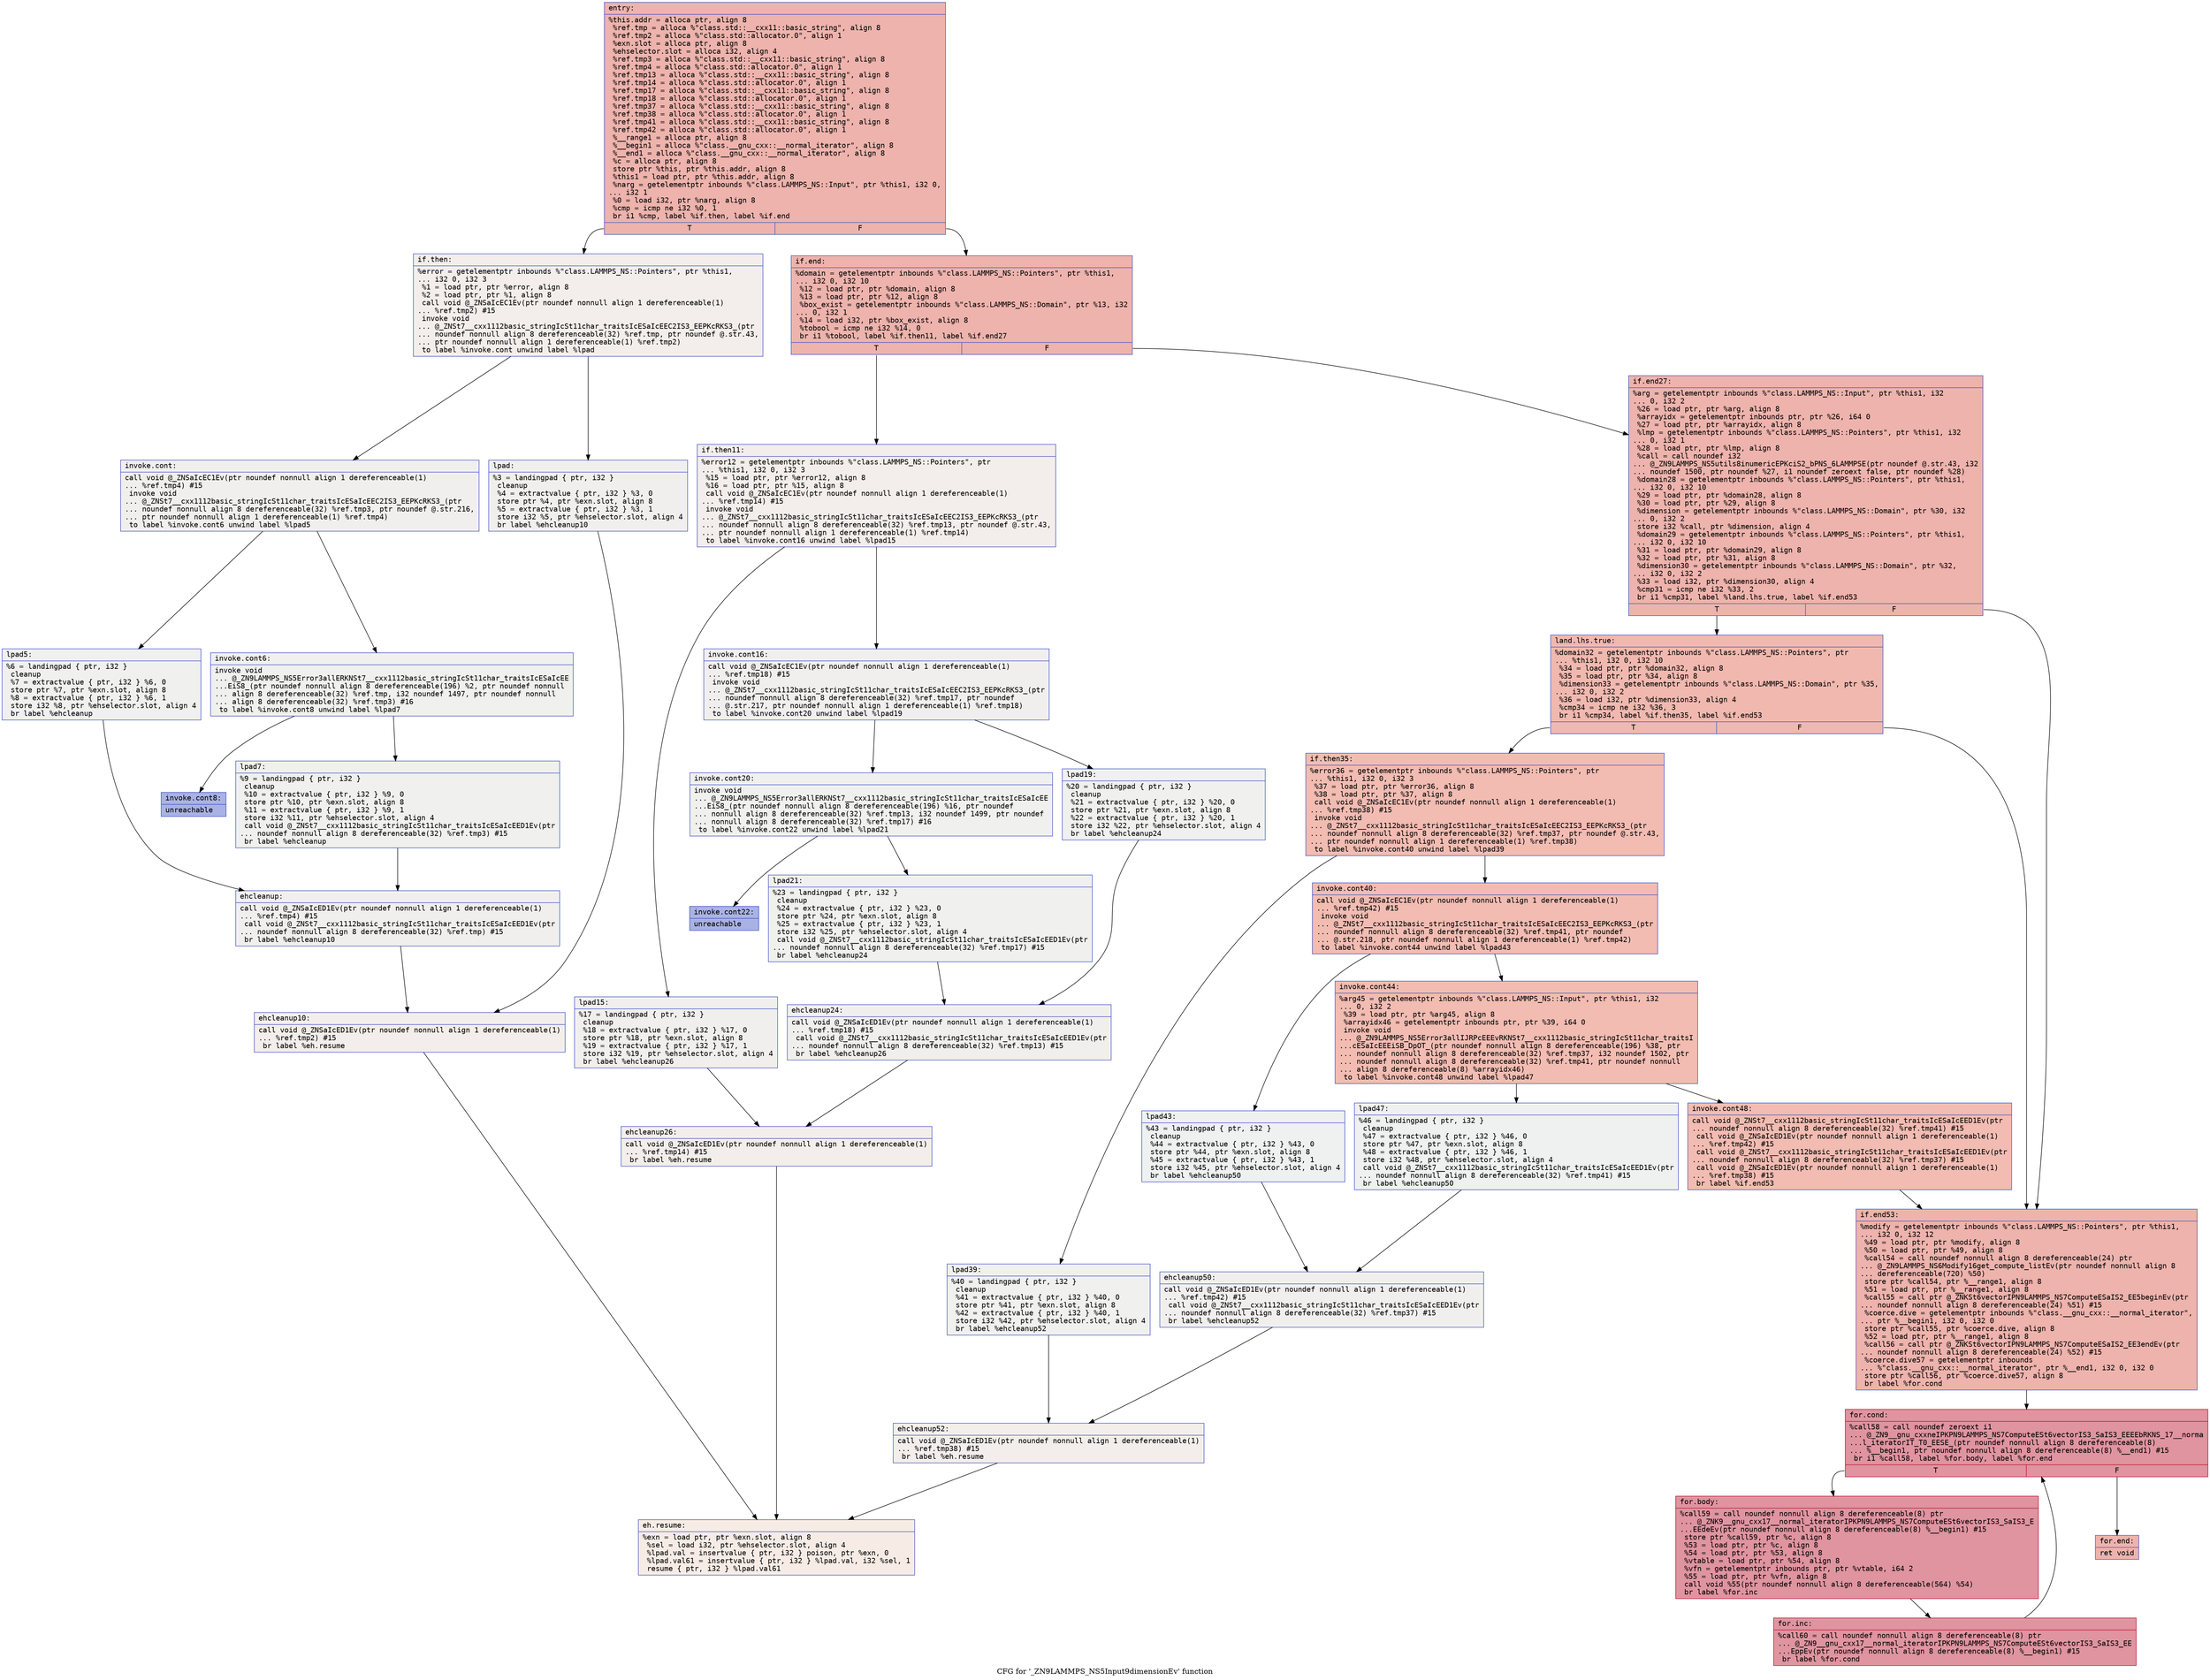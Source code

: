 digraph "CFG for '_ZN9LAMMPS_NS5Input9dimensionEv' function" {
	label="CFG for '_ZN9LAMMPS_NS5Input9dimensionEv' function";

	Node0x5628736d8660 [shape=record,color="#3d50c3ff", style=filled, fillcolor="#d6524470" fontname="Courier",label="{entry:\l|  %this.addr = alloca ptr, align 8\l  %ref.tmp = alloca %\"class.std::__cxx11::basic_string\", align 8\l  %ref.tmp2 = alloca %\"class.std::allocator.0\", align 1\l  %exn.slot = alloca ptr, align 8\l  %ehselector.slot = alloca i32, align 4\l  %ref.tmp3 = alloca %\"class.std::__cxx11::basic_string\", align 8\l  %ref.tmp4 = alloca %\"class.std::allocator.0\", align 1\l  %ref.tmp13 = alloca %\"class.std::__cxx11::basic_string\", align 8\l  %ref.tmp14 = alloca %\"class.std::allocator.0\", align 1\l  %ref.tmp17 = alloca %\"class.std::__cxx11::basic_string\", align 8\l  %ref.tmp18 = alloca %\"class.std::allocator.0\", align 1\l  %ref.tmp37 = alloca %\"class.std::__cxx11::basic_string\", align 8\l  %ref.tmp38 = alloca %\"class.std::allocator.0\", align 1\l  %ref.tmp41 = alloca %\"class.std::__cxx11::basic_string\", align 8\l  %ref.tmp42 = alloca %\"class.std::allocator.0\", align 1\l  %__range1 = alloca ptr, align 8\l  %__begin1 = alloca %\"class.__gnu_cxx::__normal_iterator\", align 8\l  %__end1 = alloca %\"class.__gnu_cxx::__normal_iterator\", align 8\l  %c = alloca ptr, align 8\l  store ptr %this, ptr %this.addr, align 8\l  %this1 = load ptr, ptr %this.addr, align 8\l  %narg = getelementptr inbounds %\"class.LAMMPS_NS::Input\", ptr %this1, i32 0,\l... i32 1\l  %0 = load i32, ptr %narg, align 8\l  %cmp = icmp ne i32 %0, 1\l  br i1 %cmp, label %if.then, label %if.end\l|{<s0>T|<s1>F}}"];
	Node0x5628736d8660:s0 -> Node0x5628736d9780[tooltip="entry -> if.then\nProbability 0.00%" ];
	Node0x5628736d8660:s1 -> Node0x5628736d8d30[tooltip="entry -> if.end\nProbability 100.00%" ];
	Node0x5628736d9780 [shape=record,color="#3d50c3ff", style=filled, fillcolor="#e5d8d170" fontname="Courier",label="{if.then:\l|  %error = getelementptr inbounds %\"class.LAMMPS_NS::Pointers\", ptr %this1,\l... i32 0, i32 3\l  %1 = load ptr, ptr %error, align 8\l  %2 = load ptr, ptr %1, align 8\l  call void @_ZNSaIcEC1Ev(ptr noundef nonnull align 1 dereferenceable(1)\l... %ref.tmp2) #15\l  invoke void\l... @_ZNSt7__cxx1112basic_stringIcSt11char_traitsIcESaIcEEC2IS3_EEPKcRKS3_(ptr\l... noundef nonnull align 8 dereferenceable(32) %ref.tmp, ptr noundef @.str.43,\l... ptr noundef nonnull align 1 dereferenceable(1) %ref.tmp2)\l          to label %invoke.cont unwind label %lpad\l}"];
	Node0x5628736d9780 -> Node0x5628736d9e10[tooltip="if.then -> invoke.cont\nProbability 50.00%" ];
	Node0x5628736d9780 -> Node0x5628736d9e90[tooltip="if.then -> lpad\nProbability 50.00%" ];
	Node0x5628736d9e10 [shape=record,color="#3d50c3ff", style=filled, fillcolor="#e0dbd870" fontname="Courier",label="{invoke.cont:\l|  call void @_ZNSaIcEC1Ev(ptr noundef nonnull align 1 dereferenceable(1)\l... %ref.tmp4) #15\l  invoke void\l... @_ZNSt7__cxx1112basic_stringIcSt11char_traitsIcESaIcEEC2IS3_EEPKcRKS3_(ptr\l... noundef nonnull align 8 dereferenceable(32) %ref.tmp3, ptr noundef @.str.216,\l... ptr noundef nonnull align 1 dereferenceable(1) %ref.tmp4)\l          to label %invoke.cont6 unwind label %lpad5\l}"];
	Node0x5628736d9e10 -> Node0x5628736da190[tooltip="invoke.cont -> invoke.cont6\nProbability 50.00%" ];
	Node0x5628736d9e10 -> Node0x5628736da1e0[tooltip="invoke.cont -> lpad5\nProbability 50.00%" ];
	Node0x5628736da190 [shape=record,color="#3d50c3ff", style=filled, fillcolor="#dedcdb70" fontname="Courier",label="{invoke.cont6:\l|  invoke void\l... @_ZN9LAMMPS_NS5Error3allERKNSt7__cxx1112basic_stringIcSt11char_traitsIcESaIcEE\l...EiS8_(ptr noundef nonnull align 8 dereferenceable(196) %2, ptr noundef nonnull\l... align 8 dereferenceable(32) %ref.tmp, i32 noundef 1497, ptr noundef nonnull\l... align 8 dereferenceable(32) %ref.tmp3) #16\l          to label %invoke.cont8 unwind label %lpad7\l}"];
	Node0x5628736da190 -> Node0x5628736da140[tooltip="invoke.cont6 -> invoke.cont8\nProbability 0.00%" ];
	Node0x5628736da190 -> Node0x5628736da4a0[tooltip="invoke.cont6 -> lpad7\nProbability 100.00%" ];
	Node0x5628736da140 [shape=record,color="#3d50c3ff", style=filled, fillcolor="#3d50c370" fontname="Courier",label="{invoke.cont8:\l|  unreachable\l}"];
	Node0x5628736d9e90 [shape=record,color="#3d50c3ff", style=filled, fillcolor="#e0dbd870" fontname="Courier",label="{lpad:\l|  %3 = landingpad \{ ptr, i32 \}\l          cleanup\l  %4 = extractvalue \{ ptr, i32 \} %3, 0\l  store ptr %4, ptr %exn.slot, align 8\l  %5 = extractvalue \{ ptr, i32 \} %3, 1\l  store i32 %5, ptr %ehselector.slot, align 4\l  br label %ehcleanup10\l}"];
	Node0x5628736d9e90 -> Node0x5628736daa60[tooltip="lpad -> ehcleanup10\nProbability 100.00%" ];
	Node0x5628736da1e0 [shape=record,color="#3d50c3ff", style=filled, fillcolor="#dedcdb70" fontname="Courier",label="{lpad5:\l|  %6 = landingpad \{ ptr, i32 \}\l          cleanup\l  %7 = extractvalue \{ ptr, i32 \} %6, 0\l  store ptr %7, ptr %exn.slot, align 8\l  %8 = extractvalue \{ ptr, i32 \} %6, 1\l  store i32 %8, ptr %ehselector.slot, align 4\l  br label %ehcleanup\l}"];
	Node0x5628736da1e0 -> Node0x5628736dadb0[tooltip="lpad5 -> ehcleanup\nProbability 100.00%" ];
	Node0x5628736da4a0 [shape=record,color="#3d50c3ff", style=filled, fillcolor="#dedcdb70" fontname="Courier",label="{lpad7:\l|  %9 = landingpad \{ ptr, i32 \}\l          cleanup\l  %10 = extractvalue \{ ptr, i32 \} %9, 0\l  store ptr %10, ptr %exn.slot, align 8\l  %11 = extractvalue \{ ptr, i32 \} %9, 1\l  store i32 %11, ptr %ehselector.slot, align 4\l  call void @_ZNSt7__cxx1112basic_stringIcSt11char_traitsIcESaIcEED1Ev(ptr\l... noundef nonnull align 8 dereferenceable(32) %ref.tmp3) #15\l  br label %ehcleanup\l}"];
	Node0x5628736da4a0 -> Node0x5628736dadb0[tooltip="lpad7 -> ehcleanup\nProbability 100.00%" ];
	Node0x5628736dadb0 [shape=record,color="#3d50c3ff", style=filled, fillcolor="#e0dbd870" fontname="Courier",label="{ehcleanup:\l|  call void @_ZNSaIcED1Ev(ptr noundef nonnull align 1 dereferenceable(1)\l... %ref.tmp4) #15\l  call void @_ZNSt7__cxx1112basic_stringIcSt11char_traitsIcESaIcEED1Ev(ptr\l... noundef nonnull align 8 dereferenceable(32) %ref.tmp) #15\l  br label %ehcleanup10\l}"];
	Node0x5628736dadb0 -> Node0x5628736daa60[tooltip="ehcleanup -> ehcleanup10\nProbability 100.00%" ];
	Node0x5628736daa60 [shape=record,color="#3d50c3ff", style=filled, fillcolor="#e5d8d170" fontname="Courier",label="{ehcleanup10:\l|  call void @_ZNSaIcED1Ev(ptr noundef nonnull align 1 dereferenceable(1)\l... %ref.tmp2) #15\l  br label %eh.resume\l}"];
	Node0x5628736daa60 -> Node0x5628736db660[tooltip="ehcleanup10 -> eh.resume\nProbability 100.00%" ];
	Node0x5628736d8d30 [shape=record,color="#3d50c3ff", style=filled, fillcolor="#d6524470" fontname="Courier",label="{if.end:\l|  %domain = getelementptr inbounds %\"class.LAMMPS_NS::Pointers\", ptr %this1,\l... i32 0, i32 10\l  %12 = load ptr, ptr %domain, align 8\l  %13 = load ptr, ptr %12, align 8\l  %box_exist = getelementptr inbounds %\"class.LAMMPS_NS::Domain\", ptr %13, i32\l... 0, i32 1\l  %14 = load i32, ptr %box_exist, align 8\l  %tobool = icmp ne i32 %14, 0\l  br i1 %tobool, label %if.then11, label %if.end27\l|{<s0>T|<s1>F}}"];
	Node0x5628736d8d30:s0 -> Node0x5628736dbb00[tooltip="if.end -> if.then11\nProbability 0.00%" ];
	Node0x5628736d8d30:s1 -> Node0x5628736dbb80[tooltip="if.end -> if.end27\nProbability 100.00%" ];
	Node0x5628736dbb00 [shape=record,color="#3d50c3ff", style=filled, fillcolor="#e5d8d170" fontname="Courier",label="{if.then11:\l|  %error12 = getelementptr inbounds %\"class.LAMMPS_NS::Pointers\", ptr\l... %this1, i32 0, i32 3\l  %15 = load ptr, ptr %error12, align 8\l  %16 = load ptr, ptr %15, align 8\l  call void @_ZNSaIcEC1Ev(ptr noundef nonnull align 1 dereferenceable(1)\l... %ref.tmp14) #15\l  invoke void\l... @_ZNSt7__cxx1112basic_stringIcSt11char_traitsIcESaIcEEC2IS3_EEPKcRKS3_(ptr\l... noundef nonnull align 8 dereferenceable(32) %ref.tmp13, ptr noundef @.str.43,\l... ptr noundef nonnull align 1 dereferenceable(1) %ref.tmp14)\l          to label %invoke.cont16 unwind label %lpad15\l}"];
	Node0x5628736dbb00 -> Node0x5628736dc010[tooltip="if.then11 -> invoke.cont16\nProbability 50.00%" ];
	Node0x5628736dbb00 -> Node0x5628736dc090[tooltip="if.then11 -> lpad15\nProbability 50.00%" ];
	Node0x5628736dc010 [shape=record,color="#3d50c3ff", style=filled, fillcolor="#e0dbd870" fontname="Courier",label="{invoke.cont16:\l|  call void @_ZNSaIcEC1Ev(ptr noundef nonnull align 1 dereferenceable(1)\l... %ref.tmp18) #15\l  invoke void\l... @_ZNSt7__cxx1112basic_stringIcSt11char_traitsIcESaIcEEC2IS3_EEPKcRKS3_(ptr\l... noundef nonnull align 8 dereferenceable(32) %ref.tmp17, ptr noundef\l... @.str.217, ptr noundef nonnull align 1 dereferenceable(1) %ref.tmp18)\l          to label %invoke.cont20 unwind label %lpad19\l}"];
	Node0x5628736dc010 -> Node0x5628736dc3b0[tooltip="invoke.cont16 -> invoke.cont20\nProbability 50.00%" ];
	Node0x5628736dc010 -> Node0x5628736dc400[tooltip="invoke.cont16 -> lpad19\nProbability 50.00%" ];
	Node0x5628736dc3b0 [shape=record,color="#3d50c3ff", style=filled, fillcolor="#dedcdb70" fontname="Courier",label="{invoke.cont20:\l|  invoke void\l... @_ZN9LAMMPS_NS5Error3allERKNSt7__cxx1112basic_stringIcSt11char_traitsIcESaIcEE\l...EiS8_(ptr noundef nonnull align 8 dereferenceable(196) %16, ptr noundef\l... nonnull align 8 dereferenceable(32) %ref.tmp13, i32 noundef 1499, ptr noundef\l... nonnull align 8 dereferenceable(32) %ref.tmp17) #16\l          to label %invoke.cont22 unwind label %lpad21\l}"];
	Node0x5628736dc3b0 -> Node0x5628736dc360[tooltip="invoke.cont20 -> invoke.cont22\nProbability 0.00%" ];
	Node0x5628736dc3b0 -> Node0x5628736dc720[tooltip="invoke.cont20 -> lpad21\nProbability 100.00%" ];
	Node0x5628736dc360 [shape=record,color="#3d50c3ff", style=filled, fillcolor="#3d50c370" fontname="Courier",label="{invoke.cont22:\l|  unreachable\l}"];
	Node0x5628736dc090 [shape=record,color="#3d50c3ff", style=filled, fillcolor="#e0dbd870" fontname="Courier",label="{lpad15:\l|  %17 = landingpad \{ ptr, i32 \}\l          cleanup\l  %18 = extractvalue \{ ptr, i32 \} %17, 0\l  store ptr %18, ptr %exn.slot, align 8\l  %19 = extractvalue \{ ptr, i32 \} %17, 1\l  store i32 %19, ptr %ehselector.slot, align 4\l  br label %ehcleanup26\l}"];
	Node0x5628736dc090 -> Node0x5628736dcce0[tooltip="lpad15 -> ehcleanup26\nProbability 100.00%" ];
	Node0x5628736dc400 [shape=record,color="#3d50c3ff", style=filled, fillcolor="#dedcdb70" fontname="Courier",label="{lpad19:\l|  %20 = landingpad \{ ptr, i32 \}\l          cleanup\l  %21 = extractvalue \{ ptr, i32 \} %20, 0\l  store ptr %21, ptr %exn.slot, align 8\l  %22 = extractvalue \{ ptr, i32 \} %20, 1\l  store i32 %22, ptr %ehselector.slot, align 4\l  br label %ehcleanup24\l}"];
	Node0x5628736dc400 -> Node0x5628736dd350[tooltip="lpad19 -> ehcleanup24\nProbability 100.00%" ];
	Node0x5628736dc720 [shape=record,color="#3d50c3ff", style=filled, fillcolor="#dedcdb70" fontname="Courier",label="{lpad21:\l|  %23 = landingpad \{ ptr, i32 \}\l          cleanup\l  %24 = extractvalue \{ ptr, i32 \} %23, 0\l  store ptr %24, ptr %exn.slot, align 8\l  %25 = extractvalue \{ ptr, i32 \} %23, 1\l  store i32 %25, ptr %ehselector.slot, align 4\l  call void @_ZNSt7__cxx1112basic_stringIcSt11char_traitsIcESaIcEED1Ev(ptr\l... noundef nonnull align 8 dereferenceable(32) %ref.tmp17) #15\l  br label %ehcleanup24\l}"];
	Node0x5628736dc720 -> Node0x5628736dd350[tooltip="lpad21 -> ehcleanup24\nProbability 100.00%" ];
	Node0x5628736dd350 [shape=record,color="#3d50c3ff", style=filled, fillcolor="#e0dbd870" fontname="Courier",label="{ehcleanup24:\l|  call void @_ZNSaIcED1Ev(ptr noundef nonnull align 1 dereferenceable(1)\l... %ref.tmp18) #15\l  call void @_ZNSt7__cxx1112basic_stringIcSt11char_traitsIcESaIcEED1Ev(ptr\l... noundef nonnull align 8 dereferenceable(32) %ref.tmp13) #15\l  br label %ehcleanup26\l}"];
	Node0x5628736dd350 -> Node0x5628736dcce0[tooltip="ehcleanup24 -> ehcleanup26\nProbability 100.00%" ];
	Node0x5628736dcce0 [shape=record,color="#3d50c3ff", style=filled, fillcolor="#e5d8d170" fontname="Courier",label="{ehcleanup26:\l|  call void @_ZNSaIcED1Ev(ptr noundef nonnull align 1 dereferenceable(1)\l... %ref.tmp14) #15\l  br label %eh.resume\l}"];
	Node0x5628736dcce0 -> Node0x5628736db660[tooltip="ehcleanup26 -> eh.resume\nProbability 100.00%" ];
	Node0x5628736dbb80 [shape=record,color="#3d50c3ff", style=filled, fillcolor="#d6524470" fontname="Courier",label="{if.end27:\l|  %arg = getelementptr inbounds %\"class.LAMMPS_NS::Input\", ptr %this1, i32\l... 0, i32 2\l  %26 = load ptr, ptr %arg, align 8\l  %arrayidx = getelementptr inbounds ptr, ptr %26, i64 0\l  %27 = load ptr, ptr %arrayidx, align 8\l  %lmp = getelementptr inbounds %\"class.LAMMPS_NS::Pointers\", ptr %this1, i32\l... 0, i32 1\l  %28 = load ptr, ptr %lmp, align 8\l  %call = call noundef i32\l... @_ZN9LAMMPS_NS5utils8inumericEPKciS2_bPNS_6LAMMPSE(ptr noundef @.str.43, i32\l... noundef 1500, ptr noundef %27, i1 noundef zeroext false, ptr noundef %28)\l  %domain28 = getelementptr inbounds %\"class.LAMMPS_NS::Pointers\", ptr %this1,\l... i32 0, i32 10\l  %29 = load ptr, ptr %domain28, align 8\l  %30 = load ptr, ptr %29, align 8\l  %dimension = getelementptr inbounds %\"class.LAMMPS_NS::Domain\", ptr %30, i32\l... 0, i32 2\l  store i32 %call, ptr %dimension, align 4\l  %domain29 = getelementptr inbounds %\"class.LAMMPS_NS::Pointers\", ptr %this1,\l... i32 0, i32 10\l  %31 = load ptr, ptr %domain29, align 8\l  %32 = load ptr, ptr %31, align 8\l  %dimension30 = getelementptr inbounds %\"class.LAMMPS_NS::Domain\", ptr %32,\l... i32 0, i32 2\l  %33 = load i32, ptr %dimension30, align 4\l  %cmp31 = icmp ne i32 %33, 2\l  br i1 %cmp31, label %land.lhs.true, label %if.end53\l|{<s0>T|<s1>F}}"];
	Node0x5628736dbb80:s0 -> Node0x5628736de9e0[tooltip="if.end27 -> land.lhs.true\nProbability 50.00%" ];
	Node0x5628736dbb80:s1 -> Node0x5628736dea60[tooltip="if.end27 -> if.end53\nProbability 50.00%" ];
	Node0x5628736de9e0 [shape=record,color="#3d50c3ff", style=filled, fillcolor="#dc5d4a70" fontname="Courier",label="{land.lhs.true:\l|  %domain32 = getelementptr inbounds %\"class.LAMMPS_NS::Pointers\", ptr\l... %this1, i32 0, i32 10\l  %34 = load ptr, ptr %domain32, align 8\l  %35 = load ptr, ptr %34, align 8\l  %dimension33 = getelementptr inbounds %\"class.LAMMPS_NS::Domain\", ptr %35,\l... i32 0, i32 2\l  %36 = load i32, ptr %dimension33, align 4\l  %cmp34 = icmp ne i32 %36, 3\l  br i1 %cmp34, label %if.then35, label %if.end53\l|{<s0>T|<s1>F}}"];
	Node0x5628736de9e0:s0 -> Node0x5628736defa0[tooltip="land.lhs.true -> if.then35\nProbability 50.00%" ];
	Node0x5628736de9e0:s1 -> Node0x5628736dea60[tooltip="land.lhs.true -> if.end53\nProbability 50.00%" ];
	Node0x5628736defa0 [shape=record,color="#3d50c3ff", style=filled, fillcolor="#e1675170" fontname="Courier",label="{if.then35:\l|  %error36 = getelementptr inbounds %\"class.LAMMPS_NS::Pointers\", ptr\l... %this1, i32 0, i32 3\l  %37 = load ptr, ptr %error36, align 8\l  %38 = load ptr, ptr %37, align 8\l  call void @_ZNSaIcEC1Ev(ptr noundef nonnull align 1 dereferenceable(1)\l... %ref.tmp38) #15\l  invoke void\l... @_ZNSt7__cxx1112basic_stringIcSt11char_traitsIcESaIcEEC2IS3_EEPKcRKS3_(ptr\l... noundef nonnull align 8 dereferenceable(32) %ref.tmp37, ptr noundef @.str.43,\l... ptr noundef nonnull align 1 dereferenceable(1) %ref.tmp38)\l          to label %invoke.cont40 unwind label %lpad39\l}"];
	Node0x5628736defa0 -> Node0x5628736df430[tooltip="if.then35 -> invoke.cont40\nProbability 100.00%" ];
	Node0x5628736defa0 -> Node0x5628736df4b0[tooltip="if.then35 -> lpad39\nProbability 0.00%" ];
	Node0x5628736df430 [shape=record,color="#3d50c3ff", style=filled, fillcolor="#e1675170" fontname="Courier",label="{invoke.cont40:\l|  call void @_ZNSaIcEC1Ev(ptr noundef nonnull align 1 dereferenceable(1)\l... %ref.tmp42) #15\l  invoke void\l... @_ZNSt7__cxx1112basic_stringIcSt11char_traitsIcESaIcEEC2IS3_EEPKcRKS3_(ptr\l... noundef nonnull align 8 dereferenceable(32) %ref.tmp41, ptr noundef\l... @.str.218, ptr noundef nonnull align 1 dereferenceable(1) %ref.tmp42)\l          to label %invoke.cont44 unwind label %lpad43\l}"];
	Node0x5628736df430 -> Node0x5628736df7d0[tooltip="invoke.cont40 -> invoke.cont44\nProbability 100.00%" ];
	Node0x5628736df430 -> Node0x5628736df820[tooltip="invoke.cont40 -> lpad43\nProbability 0.00%" ];
	Node0x5628736df7d0 [shape=record,color="#3d50c3ff", style=filled, fillcolor="#e1675170" fontname="Courier",label="{invoke.cont44:\l|  %arg45 = getelementptr inbounds %\"class.LAMMPS_NS::Input\", ptr %this1, i32\l... 0, i32 2\l  %39 = load ptr, ptr %arg45, align 8\l  %arrayidx46 = getelementptr inbounds ptr, ptr %39, i64 0\l  invoke void\l... @_ZN9LAMMPS_NS5Error3allIJRPcEEEvRKNSt7__cxx1112basic_stringIcSt11char_traitsI\l...cESaIcEEEiSB_DpOT_(ptr noundef nonnull align 8 dereferenceable(196) %38, ptr\l... noundef nonnull align 8 dereferenceable(32) %ref.tmp37, i32 noundef 1502, ptr\l... noundef nonnull align 8 dereferenceable(32) %ref.tmp41, ptr noundef nonnull\l... align 8 dereferenceable(8) %arrayidx46)\l          to label %invoke.cont48 unwind label %lpad47\l}"];
	Node0x5628736df7d0 -> Node0x5628736df780[tooltip="invoke.cont44 -> invoke.cont48\nProbability 100.00%" ];
	Node0x5628736df7d0 -> Node0x5628736dfd00[tooltip="invoke.cont44 -> lpad47\nProbability 0.00%" ];
	Node0x5628736df780 [shape=record,color="#3d50c3ff", style=filled, fillcolor="#e1675170" fontname="Courier",label="{invoke.cont48:\l|  call void @_ZNSt7__cxx1112basic_stringIcSt11char_traitsIcESaIcEED1Ev(ptr\l... noundef nonnull align 8 dereferenceable(32) %ref.tmp41) #15\l  call void @_ZNSaIcED1Ev(ptr noundef nonnull align 1 dereferenceable(1)\l... %ref.tmp42) #15\l  call void @_ZNSt7__cxx1112basic_stringIcSt11char_traitsIcESaIcEED1Ev(ptr\l... noundef nonnull align 8 dereferenceable(32) %ref.tmp37) #15\l  call void @_ZNSaIcED1Ev(ptr noundef nonnull align 1 dereferenceable(1)\l... %ref.tmp38) #15\l  br label %if.end53\l}"];
	Node0x5628736df780 -> Node0x5628736dea60[tooltip="invoke.cont48 -> if.end53\nProbability 100.00%" ];
	Node0x5628736df4b0 [shape=record,color="#3d50c3ff", style=filled, fillcolor="#dedcdb70" fontname="Courier",label="{lpad39:\l|  %40 = landingpad \{ ptr, i32 \}\l          cleanup\l  %41 = extractvalue \{ ptr, i32 \} %40, 0\l  store ptr %41, ptr %exn.slot, align 8\l  %42 = extractvalue \{ ptr, i32 \} %40, 1\l  store i32 %42, ptr %ehselector.slot, align 4\l  br label %ehcleanup52\l}"];
	Node0x5628736df4b0 -> Node0x5628736e06c0[tooltip="lpad39 -> ehcleanup52\nProbability 100.00%" ];
	Node0x5628736df820 [shape=record,color="#3d50c3ff", style=filled, fillcolor="#dbdcde70" fontname="Courier",label="{lpad43:\l|  %43 = landingpad \{ ptr, i32 \}\l          cleanup\l  %44 = extractvalue \{ ptr, i32 \} %43, 0\l  store ptr %44, ptr %exn.slot, align 8\l  %45 = extractvalue \{ ptr, i32 \} %43, 1\l  store i32 %45, ptr %ehselector.slot, align 4\l  br label %ehcleanup50\l}"];
	Node0x5628736df820 -> Node0x5628736e09c0[tooltip="lpad43 -> ehcleanup50\nProbability 100.00%" ];
	Node0x5628736dfd00 [shape=record,color="#3d50c3ff", style=filled, fillcolor="#dbdcde70" fontname="Courier",label="{lpad47:\l|  %46 = landingpad \{ ptr, i32 \}\l          cleanup\l  %47 = extractvalue \{ ptr, i32 \} %46, 0\l  store ptr %47, ptr %exn.slot, align 8\l  %48 = extractvalue \{ ptr, i32 \} %46, 1\l  store i32 %48, ptr %ehselector.slot, align 4\l  call void @_ZNSt7__cxx1112basic_stringIcSt11char_traitsIcESaIcEED1Ev(ptr\l... noundef nonnull align 8 dereferenceable(32) %ref.tmp41) #15\l  br label %ehcleanup50\l}"];
	Node0x5628736dfd00 -> Node0x5628736e09c0[tooltip="lpad47 -> ehcleanup50\nProbability 100.00%" ];
	Node0x5628736e09c0 [shape=record,color="#3d50c3ff", style=filled, fillcolor="#e0dbd870" fontname="Courier",label="{ehcleanup50:\l|  call void @_ZNSaIcED1Ev(ptr noundef nonnull align 1 dereferenceable(1)\l... %ref.tmp42) #15\l  call void @_ZNSt7__cxx1112basic_stringIcSt11char_traitsIcESaIcEED1Ev(ptr\l... noundef nonnull align 8 dereferenceable(32) %ref.tmp37) #15\l  br label %ehcleanup52\l}"];
	Node0x5628736e09c0 -> Node0x5628736e06c0[tooltip="ehcleanup50 -> ehcleanup52\nProbability 100.00%" ];
	Node0x5628736e06c0 [shape=record,color="#3d50c3ff", style=filled, fillcolor="#e3d9d370" fontname="Courier",label="{ehcleanup52:\l|  call void @_ZNSaIcED1Ev(ptr noundef nonnull align 1 dereferenceable(1)\l... %ref.tmp38) #15\l  br label %eh.resume\l}"];
	Node0x5628736e06c0 -> Node0x5628736db660[tooltip="ehcleanup52 -> eh.resume\nProbability 100.00%" ];
	Node0x5628736dea60 [shape=record,color="#3d50c3ff", style=filled, fillcolor="#d6524470" fontname="Courier",label="{if.end53:\l|  %modify = getelementptr inbounds %\"class.LAMMPS_NS::Pointers\", ptr %this1,\l... i32 0, i32 12\l  %49 = load ptr, ptr %modify, align 8\l  %50 = load ptr, ptr %49, align 8\l  %call54 = call noundef nonnull align 8 dereferenceable(24) ptr\l... @_ZN9LAMMPS_NS6Modify16get_compute_listEv(ptr noundef nonnull align 8\l... dereferenceable(720) %50)\l  store ptr %call54, ptr %__range1, align 8\l  %51 = load ptr, ptr %__range1, align 8\l  %call55 = call ptr @_ZNKSt6vectorIPN9LAMMPS_NS7ComputeESaIS2_EE5beginEv(ptr\l... noundef nonnull align 8 dereferenceable(24) %51) #15\l  %coerce.dive = getelementptr inbounds %\"class.__gnu_cxx::__normal_iterator\",\l... ptr %__begin1, i32 0, i32 0\l  store ptr %call55, ptr %coerce.dive, align 8\l  %52 = load ptr, ptr %__range1, align 8\l  %call56 = call ptr @_ZNKSt6vectorIPN9LAMMPS_NS7ComputeESaIS2_EE3endEv(ptr\l... noundef nonnull align 8 dereferenceable(24) %52) #15\l  %coerce.dive57 = getelementptr inbounds\l... %\"class.__gnu_cxx::__normal_iterator\", ptr %__end1, i32 0, i32 0\l  store ptr %call56, ptr %coerce.dive57, align 8\l  br label %for.cond\l}"];
	Node0x5628736dea60 -> Node0x5628736e2770[tooltip="if.end53 -> for.cond\nProbability 100.00%" ];
	Node0x5628736e2770 [shape=record,color="#b70d28ff", style=filled, fillcolor="#b70d2870" fontname="Courier",label="{for.cond:\l|  %call58 = call noundef zeroext i1\l... @_ZN9__gnu_cxxneIPKPN9LAMMPS_NS7ComputeESt6vectorIS3_SaIS3_EEEEbRKNS_17__norma\l...l_iteratorIT_T0_EESE_(ptr noundef nonnull align 8 dereferenceable(8)\l... %__begin1, ptr noundef nonnull align 8 dereferenceable(8) %__end1) #15\l  br i1 %call58, label %for.body, label %for.end\l|{<s0>T|<s1>F}}"];
	Node0x5628736e2770:s0 -> Node0x5628736e2b90[tooltip="for.cond -> for.body\nProbability 96.88%" ];
	Node0x5628736e2770:s1 -> Node0x5628736e2c70[tooltip="for.cond -> for.end\nProbability 3.12%" ];
	Node0x5628736e2b90 [shape=record,color="#b70d28ff", style=filled, fillcolor="#b70d2870" fontname="Courier",label="{for.body:\l|  %call59 = call noundef nonnull align 8 dereferenceable(8) ptr\l... @_ZNK9__gnu_cxx17__normal_iteratorIPKPN9LAMMPS_NS7ComputeESt6vectorIS3_SaIS3_E\l...EEdeEv(ptr noundef nonnull align 8 dereferenceable(8) %__begin1) #15\l  store ptr %call59, ptr %c, align 8\l  %53 = load ptr, ptr %c, align 8\l  %54 = load ptr, ptr %53, align 8\l  %vtable = load ptr, ptr %54, align 8\l  %vfn = getelementptr inbounds ptr, ptr %vtable, i64 2\l  %55 = load ptr, ptr %vfn, align 8\l  call void %55(ptr noundef nonnull align 8 dereferenceable(564) %54)\l  br label %for.inc\l}"];
	Node0x5628736e2b90 -> Node0x5628736e44e0[tooltip="for.body -> for.inc\nProbability 100.00%" ];
	Node0x5628736e44e0 [shape=record,color="#b70d28ff", style=filled, fillcolor="#b70d2870" fontname="Courier",label="{for.inc:\l|  %call60 = call noundef nonnull align 8 dereferenceable(8) ptr\l... @_ZN9__gnu_cxx17__normal_iteratorIPKPN9LAMMPS_NS7ComputeESt6vectorIS3_SaIS3_EE\l...EppEv(ptr noundef nonnull align 8 dereferenceable(8) %__begin1) #15\l  br label %for.cond\l}"];
	Node0x5628736e44e0 -> Node0x5628736e2770[tooltip="for.inc -> for.cond\nProbability 100.00%" ];
	Node0x5628736e2c70 [shape=record,color="#3d50c3ff", style=filled, fillcolor="#d6524470" fontname="Courier",label="{for.end:\l|  ret void\l}"];
	Node0x5628736db660 [shape=record,color="#3d50c3ff", style=filled, fillcolor="#ecd3c570" fontname="Courier",label="{eh.resume:\l|  %exn = load ptr, ptr %exn.slot, align 8\l  %sel = load i32, ptr %ehselector.slot, align 4\l  %lpad.val = insertvalue \{ ptr, i32 \} poison, ptr %exn, 0\l  %lpad.val61 = insertvalue \{ ptr, i32 \} %lpad.val, i32 %sel, 1\l  resume \{ ptr, i32 \} %lpad.val61\l}"];
}
